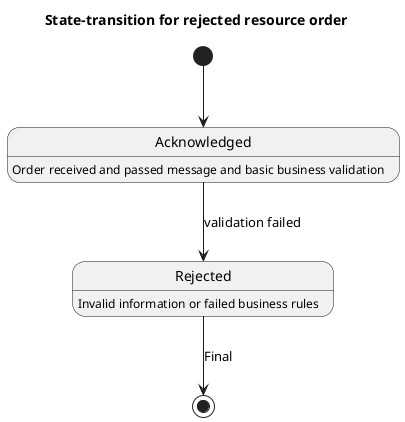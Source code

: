@startuml

title State-transition for rejected resource order
Acknowledged: Order received and passed message and basic business validation
[*] --> Acknowledged
Acknowledged --> Rejected: validation failed

Rejected : Invalid information or failed business rules
Rejected --> [*] : Final

@enduml